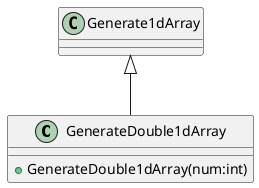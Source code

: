 @startuml
class GenerateDouble1dArray {
    + GenerateDouble1dArray(num:int)
}
Generate1dArray <|-- GenerateDouble1dArray
@enduml
